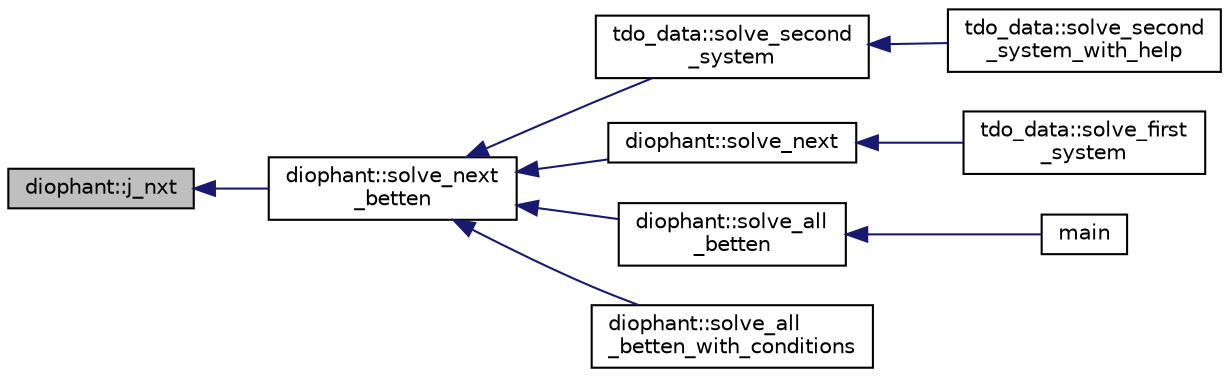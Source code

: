 digraph "diophant::j_nxt"
{
  edge [fontname="Helvetica",fontsize="10",labelfontname="Helvetica",labelfontsize="10"];
  node [fontname="Helvetica",fontsize="10",shape=record];
  rankdir="LR";
  Node276 [label="diophant::j_nxt",height=0.2,width=0.4,color="black", fillcolor="grey75", style="filled", fontcolor="black"];
  Node276 -> Node277 [dir="back",color="midnightblue",fontsize="10",style="solid",fontname="Helvetica"];
  Node277 [label="diophant::solve_next\l_betten",height=0.2,width=0.4,color="black", fillcolor="white", style="filled",URL="$d7/d9c/classdiophant.html#a016c6994359c98f5939305532dc60f89"];
  Node277 -> Node278 [dir="back",color="midnightblue",fontsize="10",style="solid",fontname="Helvetica"];
  Node278 [label="tdo_data::solve_second\l_system",height=0.2,width=0.4,color="black", fillcolor="white", style="filled",URL="$dc/d0d/classtdo__data.html#af722419adafb1c21a5f2a5b9fbadb0e3"];
  Node278 -> Node279 [dir="back",color="midnightblue",fontsize="10",style="solid",fontname="Helvetica"];
  Node279 [label="tdo_data::solve_second\l_system_with_help",height=0.2,width=0.4,color="black", fillcolor="white", style="filled",URL="$dc/d0d/classtdo__data.html#a3586a50dcb7a01843a2aa3a4f5a8c35d"];
  Node277 -> Node280 [dir="back",color="midnightblue",fontsize="10",style="solid",fontname="Helvetica"];
  Node280 [label="diophant::solve_next",height=0.2,width=0.4,color="black", fillcolor="white", style="filled",URL="$d7/d9c/classdiophant.html#a826edbf2ffd604dcecf745795e9c4cac"];
  Node280 -> Node281 [dir="back",color="midnightblue",fontsize="10",style="solid",fontname="Helvetica"];
  Node281 [label="tdo_data::solve_first\l_system",height=0.2,width=0.4,color="black", fillcolor="white", style="filled",URL="$dc/d0d/classtdo__data.html#aa62a57bd301396164352018141e4966e"];
  Node277 -> Node282 [dir="back",color="midnightblue",fontsize="10",style="solid",fontname="Helvetica"];
  Node282 [label="diophant::solve_all\l_betten",height=0.2,width=0.4,color="black", fillcolor="white", style="filled",URL="$d7/d9c/classdiophant.html#a76882d819ff1d009054e84c2d6c99e94"];
  Node282 -> Node283 [dir="back",color="midnightblue",fontsize="10",style="solid",fontname="Helvetica"];
  Node283 [label="main",height=0.2,width=0.4,color="black", fillcolor="white", style="filled",URL="$dc/dbc/solve__diophant_8_c.html#a3c04138a5bfe5d72780bb7e82a18e627"];
  Node277 -> Node284 [dir="back",color="midnightblue",fontsize="10",style="solid",fontname="Helvetica"];
  Node284 [label="diophant::solve_all\l_betten_with_conditions",height=0.2,width=0.4,color="black", fillcolor="white", style="filled",URL="$d7/d9c/classdiophant.html#a93690970610c6bad8d4a0cfbe7642826"];
}
